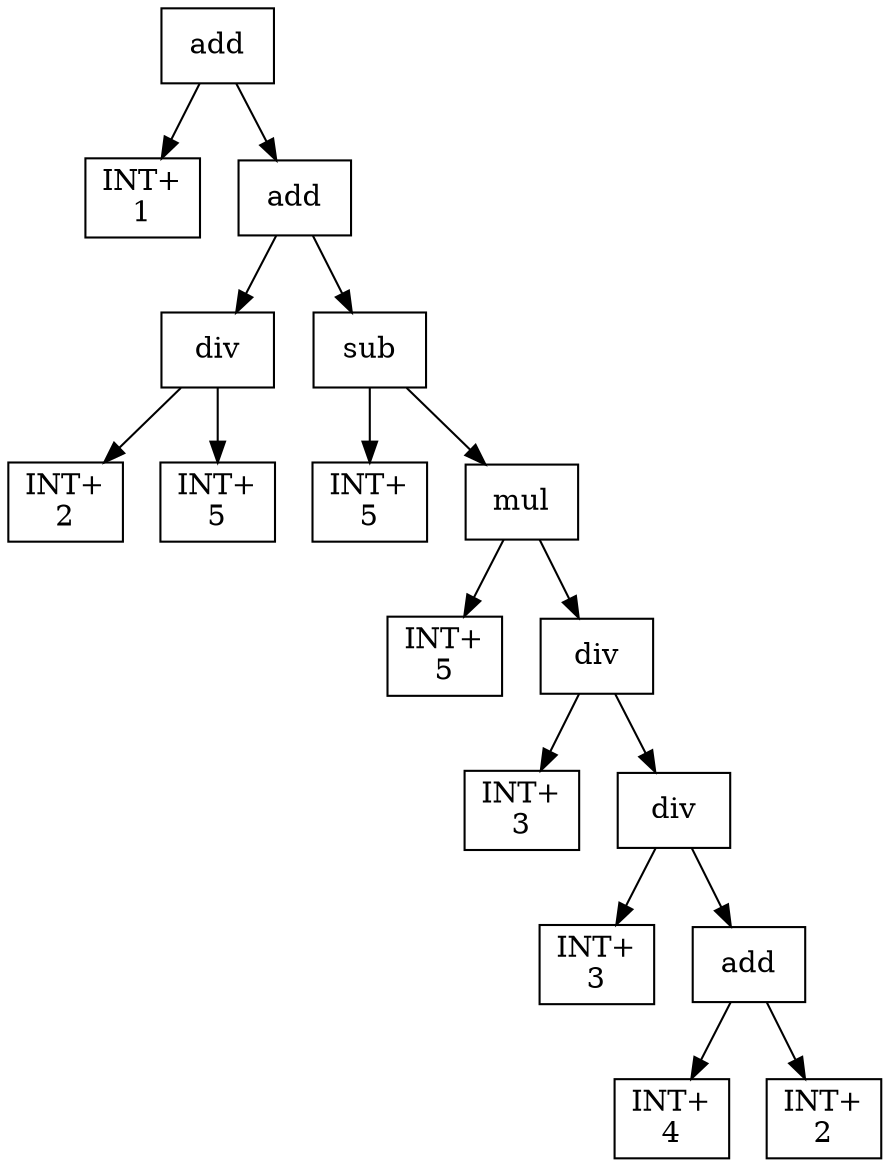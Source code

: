 digraph expr {
  node [shape=box];
  n1 [label="add"];
  n2 [label="INT+\n1"];
  n3 [label="add"];
  n4 [label="div"];
  n5 [label="INT+\n2"];
  n6 [label="INT+\n5"];
  n4 -> n5;
  n4 -> n6;
  n7 [label="sub"];
  n8 [label="INT+\n5"];
  n9 [label="mul"];
  n10 [label="INT+\n5"];
  n11 [label="div"];
  n12 [label="INT+\n3"];
  n13 [label="div"];
  n14 [label="INT+\n3"];
  n15 [label="add"];
  n16 [label="INT+\n4"];
  n17 [label="INT+\n2"];
  n15 -> n16;
  n15 -> n17;
  n13 -> n14;
  n13 -> n15;
  n11 -> n12;
  n11 -> n13;
  n9 -> n10;
  n9 -> n11;
  n7 -> n8;
  n7 -> n9;
  n3 -> n4;
  n3 -> n7;
  n1 -> n2;
  n1 -> n3;
}